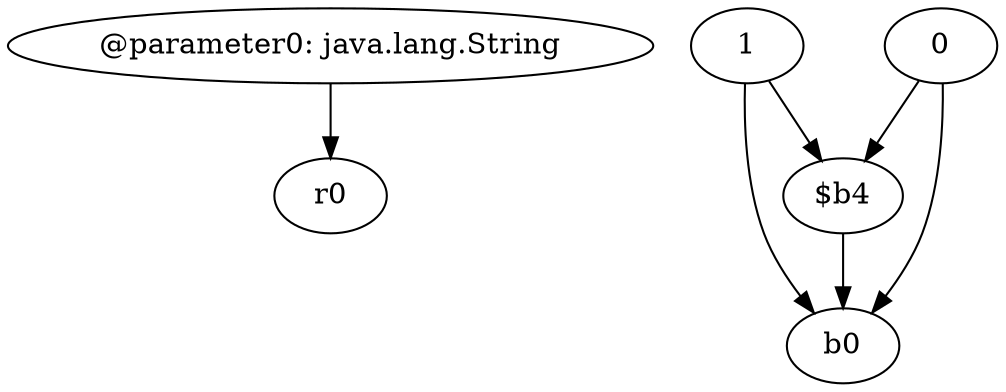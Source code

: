 digraph g {
0[label="@parameter0: java.lang.String"]
1[label="r0"]
0->1[label=""]
2[label="1"]
3[label="b0"]
2->3[label=""]
4[label="0"]
4->3[label=""]
5[label="$b4"]
4->5[label=""]
2->5[label=""]
5->3[label=""]
}